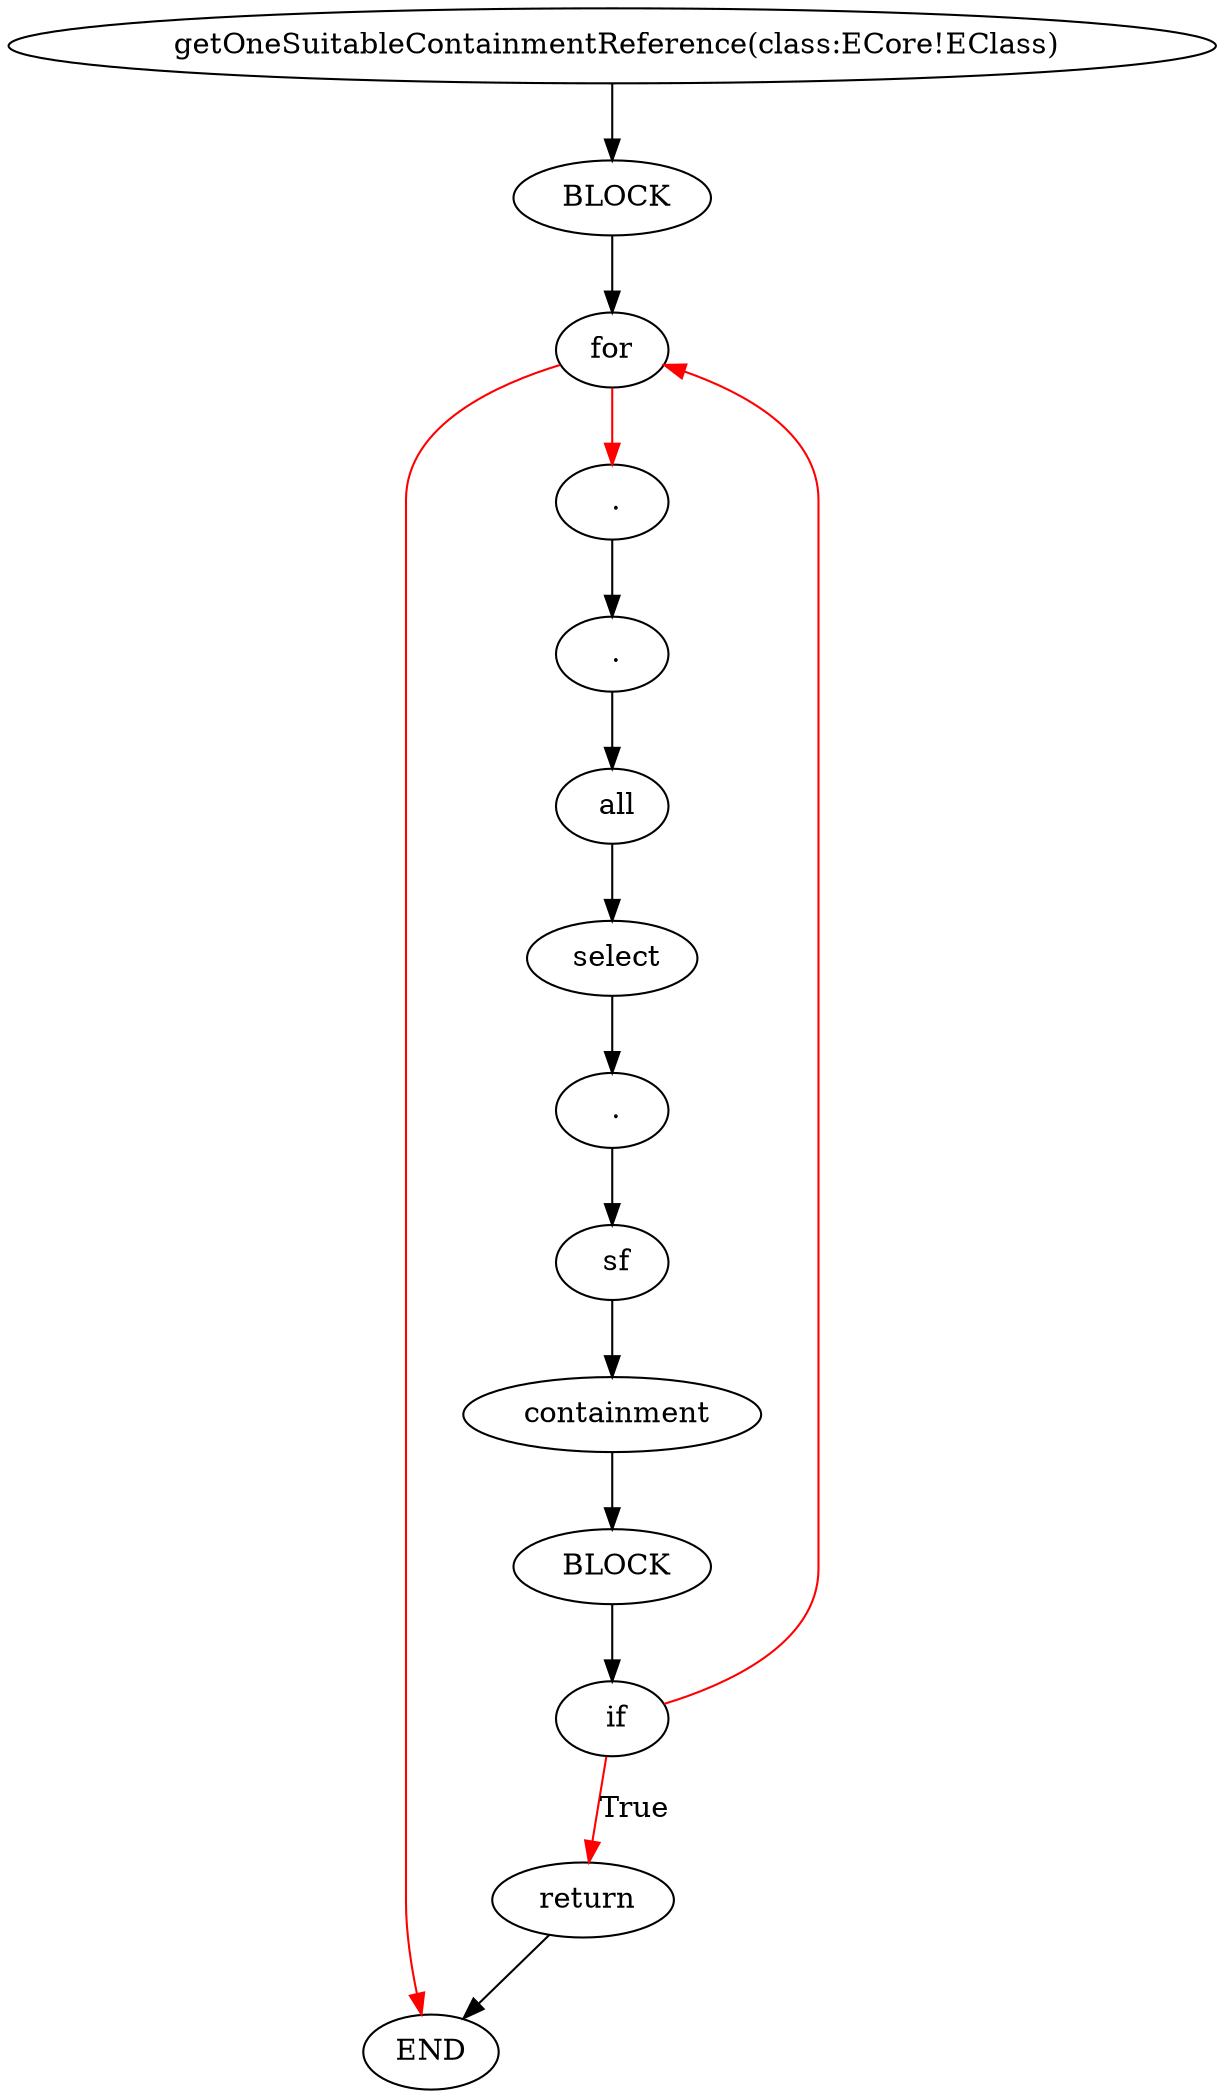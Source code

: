 digraph testGraph {
513[label=" getOneSuitableContainmentReference(class:ECore!EClass)"]
515[label="BLOCK"]
513 -> 515[color=black]
515[label=" BLOCK"]
516[label="for"]
515 -> 516[color=black]
516[label=" for"]
514[label="END"]
516 -> 514[color=red]
519[label="."]
516 -> 519[color=red]
514[label=" END"]
519[label=" ."]
520[label="."]
519 -> 520[color=black]
520[label=" ."]
523[label="all"]
520 -> 523[color=black]
523[label=" all"]
524[label="select"]
523 -> 524[color=black]
524[label=" select"]
528[label="."]
524 -> 528[color=black]
528[label=" ."]
529[label="sf"]
528 -> 529[color=black]
529[label=" sf"]
530[label="containment"]
529 -> 530[color=black]
530[label=" containment"]
531[label="BLOCK"]
530 -> 531[color=black]
531[label=" BLOCK"]
532[label="if"]
531 -> 532[color=black]
532[label=" if"]
533[label="return"]
532 -> 533[label="True",color=red]
516[label="for"]
532 -> 516[color=red]
533[label=" return"]
514[label="END"]
533 -> 514[color=black]
}
